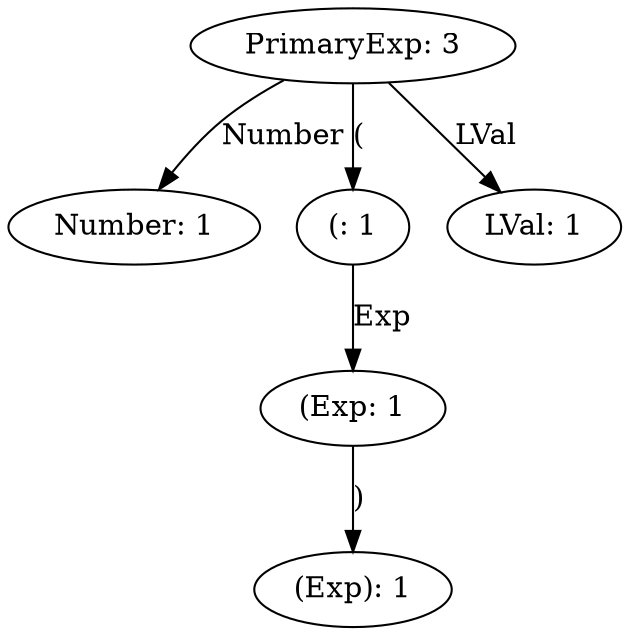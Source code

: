 digraph {
    0 [ label = "PrimaryExp: 3" ]
    1 [ label = "Number: 1" ]
    2 [ label = "(: 1" ]
    3 [ label = "(Exp: 1" ]
    4 [ label = "(Exp): 1" ]
    5 [ label = "LVal: 1" ]
    0 -> 1 [ label = "Number" ]
    0 -> 2 [ label = "(" ]
    2 -> 3 [ label = "Exp" ]
    3 -> 4 [ label = ")" ]
    0 -> 5 [ label = "LVal" ]
}
